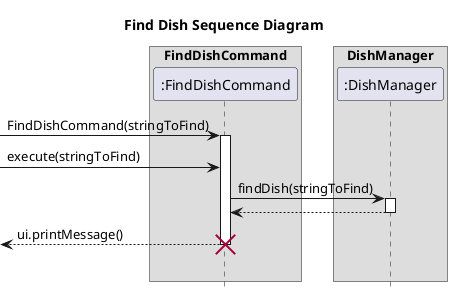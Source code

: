 @startuml
hide footbox
title Find Dish Sequence Diagram

box "FindDishCommand"
participant ":FindDishCommand" as FindDishCommand
endbox

box "DishManager"
participant ":DishManager" as DishManager
endbox

-> FindDishCommand ++ : FindDishCommand(stringToFind)
-> FindDishCommand: execute(stringToFind)
FindDishCommand -> DishManager ++ : findDish(stringToFind)
FindDishCommand <-- DishManager
deactivate
<-- FindDishCommand: ui.printMessage()

destroy FindDishCommand
|||
@enduml
